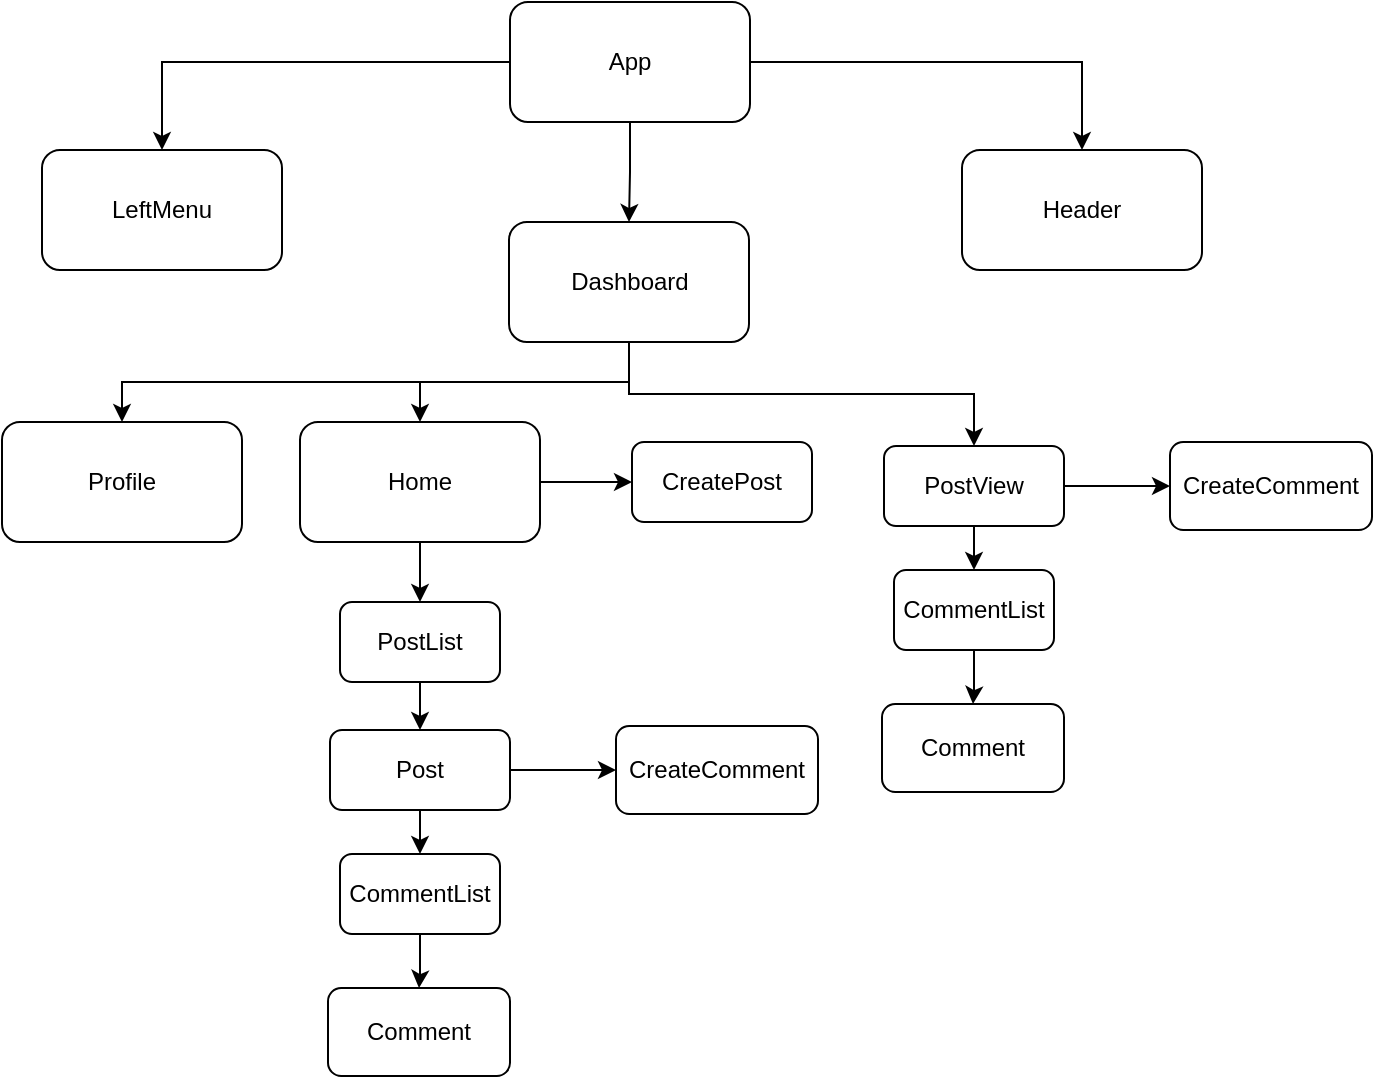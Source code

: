 <mxfile version="23.1.2" type="device">
  <diagram name="Page-1" id="Xs8ffYhJwxBM2B0WjalW">
    <mxGraphModel dx="1454" dy="569" grid="1" gridSize="10" guides="1" tooltips="1" connect="1" arrows="1" fold="1" page="1" pageScale="1" pageWidth="827" pageHeight="1169" math="0" shadow="0">
      <root>
        <mxCell id="0" />
        <mxCell id="1" parent="0" />
        <mxCell id="AV0dYERQbvb_ZKsnQObk-3" style="edgeStyle=orthogonalEdgeStyle;rounded=0;orthogonalLoop=1;jettySize=auto;html=1;exitX=0.5;exitY=1;exitDx=0;exitDy=0;entryX=0.5;entryY=0;entryDx=0;entryDy=0;" edge="1" parent="1" source="AV0dYERQbvb_ZKsnQObk-1" target="AV0dYERQbvb_ZKsnQObk-2">
          <mxGeometry relative="1" as="geometry" />
        </mxCell>
        <mxCell id="AV0dYERQbvb_ZKsnQObk-5" style="edgeStyle=orthogonalEdgeStyle;rounded=0;orthogonalLoop=1;jettySize=auto;html=1;exitX=0;exitY=0.5;exitDx=0;exitDy=0;" edge="1" parent="1" source="AV0dYERQbvb_ZKsnQObk-1" target="AV0dYERQbvb_ZKsnQObk-4">
          <mxGeometry relative="1" as="geometry" />
        </mxCell>
        <mxCell id="AV0dYERQbvb_ZKsnQObk-7" value="" style="edgeStyle=orthogonalEdgeStyle;rounded=0;orthogonalLoop=1;jettySize=auto;html=1;" edge="1" parent="1" source="AV0dYERQbvb_ZKsnQObk-1" target="AV0dYERQbvb_ZKsnQObk-6">
          <mxGeometry relative="1" as="geometry" />
        </mxCell>
        <mxCell id="AV0dYERQbvb_ZKsnQObk-1" value="App" style="rounded=1;whiteSpace=wrap;html=1;" vertex="1" parent="1">
          <mxGeometry x="354" y="50" width="120" height="60" as="geometry" />
        </mxCell>
        <mxCell id="AV0dYERQbvb_ZKsnQObk-10" value="" style="edgeStyle=orthogonalEdgeStyle;rounded=0;orthogonalLoop=1;jettySize=auto;html=1;" edge="1" parent="1" source="AV0dYERQbvb_ZKsnQObk-2" target="AV0dYERQbvb_ZKsnQObk-9">
          <mxGeometry relative="1" as="geometry" />
        </mxCell>
        <mxCell id="AV0dYERQbvb_ZKsnQObk-26" style="edgeStyle=orthogonalEdgeStyle;rounded=0;orthogonalLoop=1;jettySize=auto;html=1;exitX=0.5;exitY=1;exitDx=0;exitDy=0;entryX=0.5;entryY=0;entryDx=0;entryDy=0;" edge="1" parent="1" source="AV0dYERQbvb_ZKsnQObk-2" target="AV0dYERQbvb_ZKsnQObk-25">
          <mxGeometry relative="1" as="geometry" />
        </mxCell>
        <mxCell id="AV0dYERQbvb_ZKsnQObk-52" style="edgeStyle=orthogonalEdgeStyle;rounded=0;orthogonalLoop=1;jettySize=auto;html=1;exitX=0.5;exitY=1;exitDx=0;exitDy=0;entryX=0.5;entryY=0;entryDx=0;entryDy=0;" edge="1" parent="1" source="AV0dYERQbvb_ZKsnQObk-2" target="AV0dYERQbvb_ZKsnQObk-47">
          <mxGeometry relative="1" as="geometry" />
        </mxCell>
        <mxCell id="AV0dYERQbvb_ZKsnQObk-2" value="Dashboard" style="rounded=1;whiteSpace=wrap;html=1;" vertex="1" parent="1">
          <mxGeometry x="353.5" y="160" width="120" height="60" as="geometry" />
        </mxCell>
        <mxCell id="AV0dYERQbvb_ZKsnQObk-4" value="LeftMenu" style="rounded=1;whiteSpace=wrap;html=1;" vertex="1" parent="1">
          <mxGeometry x="120" y="124" width="120" height="60" as="geometry" />
        </mxCell>
        <mxCell id="AV0dYERQbvb_ZKsnQObk-6" value="Header" style="whiteSpace=wrap;html=1;rounded=1;" vertex="1" parent="1">
          <mxGeometry x="580" y="124" width="120" height="60" as="geometry" />
        </mxCell>
        <mxCell id="AV0dYERQbvb_ZKsnQObk-12" value="" style="edgeStyle=orthogonalEdgeStyle;rounded=0;orthogonalLoop=1;jettySize=auto;html=1;" edge="1" parent="1" source="AV0dYERQbvb_ZKsnQObk-9" target="AV0dYERQbvb_ZKsnQObk-11">
          <mxGeometry relative="1" as="geometry" />
        </mxCell>
        <mxCell id="AV0dYERQbvb_ZKsnQObk-28" value="" style="edgeStyle=orthogonalEdgeStyle;rounded=0;orthogonalLoop=1;jettySize=auto;html=1;" edge="1" parent="1" source="AV0dYERQbvb_ZKsnQObk-9" target="AV0dYERQbvb_ZKsnQObk-27">
          <mxGeometry relative="1" as="geometry" />
        </mxCell>
        <mxCell id="AV0dYERQbvb_ZKsnQObk-9" value="Home" style="whiteSpace=wrap;html=1;rounded=1;" vertex="1" parent="1">
          <mxGeometry x="249" y="260" width="120" height="60" as="geometry" />
        </mxCell>
        <mxCell id="AV0dYERQbvb_ZKsnQObk-14" value="" style="edgeStyle=orthogonalEdgeStyle;rounded=0;orthogonalLoop=1;jettySize=auto;html=1;" edge="1" parent="1" source="AV0dYERQbvb_ZKsnQObk-11" target="AV0dYERQbvb_ZKsnQObk-13">
          <mxGeometry relative="1" as="geometry" />
        </mxCell>
        <mxCell id="AV0dYERQbvb_ZKsnQObk-11" value="PostList" style="whiteSpace=wrap;html=1;rounded=1;" vertex="1" parent="1">
          <mxGeometry x="269" y="350" width="80" height="40" as="geometry" />
        </mxCell>
        <mxCell id="AV0dYERQbvb_ZKsnQObk-16" value="" style="edgeStyle=orthogonalEdgeStyle;rounded=0;orthogonalLoop=1;jettySize=auto;html=1;" edge="1" parent="1" source="AV0dYERQbvb_ZKsnQObk-13" target="AV0dYERQbvb_ZKsnQObk-15">
          <mxGeometry relative="1" as="geometry" />
        </mxCell>
        <mxCell id="AV0dYERQbvb_ZKsnQObk-32" value="" style="edgeStyle=orthogonalEdgeStyle;rounded=0;orthogonalLoop=1;jettySize=auto;html=1;" edge="1" parent="1" source="AV0dYERQbvb_ZKsnQObk-13" target="AV0dYERQbvb_ZKsnQObk-31">
          <mxGeometry relative="1" as="geometry" />
        </mxCell>
        <mxCell id="AV0dYERQbvb_ZKsnQObk-13" value="Post" style="whiteSpace=wrap;html=1;rounded=1;" vertex="1" parent="1">
          <mxGeometry x="264" y="414" width="90" height="40" as="geometry" />
        </mxCell>
        <mxCell id="AV0dYERQbvb_ZKsnQObk-30" value="" style="edgeStyle=orthogonalEdgeStyle;rounded=0;orthogonalLoop=1;jettySize=auto;html=1;" edge="1" parent="1" source="AV0dYERQbvb_ZKsnQObk-15" target="AV0dYERQbvb_ZKsnQObk-29">
          <mxGeometry relative="1" as="geometry" />
        </mxCell>
        <mxCell id="AV0dYERQbvb_ZKsnQObk-15" value="CommentList" style="whiteSpace=wrap;html=1;rounded=1;" vertex="1" parent="1">
          <mxGeometry x="269" y="476" width="80" height="40" as="geometry" />
        </mxCell>
        <mxCell id="AV0dYERQbvb_ZKsnQObk-25" value="Profile" style="rounded=1;whiteSpace=wrap;html=1;" vertex="1" parent="1">
          <mxGeometry x="100" y="260" width="120" height="60" as="geometry" />
        </mxCell>
        <mxCell id="AV0dYERQbvb_ZKsnQObk-27" value="CreatePost" style="whiteSpace=wrap;html=1;rounded=1;" vertex="1" parent="1">
          <mxGeometry x="415" y="270" width="90" height="40" as="geometry" />
        </mxCell>
        <mxCell id="AV0dYERQbvb_ZKsnQObk-29" value="Comment" style="whiteSpace=wrap;html=1;rounded=1;" vertex="1" parent="1">
          <mxGeometry x="263" y="543" width="91" height="44" as="geometry" />
        </mxCell>
        <mxCell id="AV0dYERQbvb_ZKsnQObk-31" value="CreateComment" style="whiteSpace=wrap;html=1;rounded=1;" vertex="1" parent="1">
          <mxGeometry x="407" y="412" width="101" height="44" as="geometry" />
        </mxCell>
        <mxCell id="AV0dYERQbvb_ZKsnQObk-45" value="" style="edgeStyle=orthogonalEdgeStyle;rounded=0;orthogonalLoop=1;jettySize=auto;html=1;" edge="1" source="AV0dYERQbvb_ZKsnQObk-47" target="AV0dYERQbvb_ZKsnQObk-49" parent="1">
          <mxGeometry relative="1" as="geometry" />
        </mxCell>
        <mxCell id="AV0dYERQbvb_ZKsnQObk-46" value="" style="edgeStyle=orthogonalEdgeStyle;rounded=0;orthogonalLoop=1;jettySize=auto;html=1;" edge="1" source="AV0dYERQbvb_ZKsnQObk-47" target="AV0dYERQbvb_ZKsnQObk-51" parent="1">
          <mxGeometry relative="1" as="geometry" />
        </mxCell>
        <mxCell id="AV0dYERQbvb_ZKsnQObk-47" value="PostView" style="whiteSpace=wrap;html=1;rounded=1;" vertex="1" parent="1">
          <mxGeometry x="541" y="272" width="90" height="40" as="geometry" />
        </mxCell>
        <mxCell id="AV0dYERQbvb_ZKsnQObk-48" value="" style="edgeStyle=orthogonalEdgeStyle;rounded=0;orthogonalLoop=1;jettySize=auto;html=1;" edge="1" source="AV0dYERQbvb_ZKsnQObk-49" target="AV0dYERQbvb_ZKsnQObk-50" parent="1">
          <mxGeometry relative="1" as="geometry" />
        </mxCell>
        <mxCell id="AV0dYERQbvb_ZKsnQObk-49" value="CommentList" style="whiteSpace=wrap;html=1;rounded=1;" vertex="1" parent="1">
          <mxGeometry x="546" y="334" width="80" height="40" as="geometry" />
        </mxCell>
        <mxCell id="AV0dYERQbvb_ZKsnQObk-50" value="Comment" style="whiteSpace=wrap;html=1;rounded=1;" vertex="1" parent="1">
          <mxGeometry x="540" y="401" width="91" height="44" as="geometry" />
        </mxCell>
        <mxCell id="AV0dYERQbvb_ZKsnQObk-51" value="CreateComment" style="whiteSpace=wrap;html=1;rounded=1;" vertex="1" parent="1">
          <mxGeometry x="684" y="270" width="101" height="44" as="geometry" />
        </mxCell>
      </root>
    </mxGraphModel>
  </diagram>
</mxfile>

